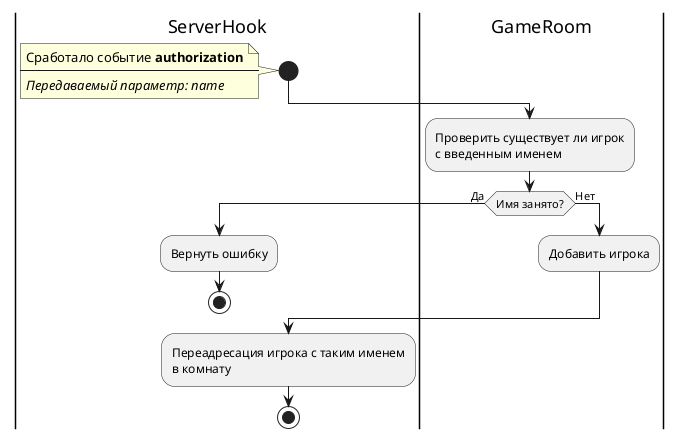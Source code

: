 @startuml eventAuthorization
|ServerHook|
start
note
Сработало событие **authorization**
----
//Передаваемый параметр: name//
end note

|GameRoom|
:Проверить существует ли игрок
с введенным именем;

if (Имя занято?) then (Да)
  |ServerHook|
  :Вернуть ошибку;
  stop
else (Нет)
  |GameRoom|
  :Добавить игрока;
endif

|ServerHook|
:Переадресация игрока с таким именем
в комнату;
stop
@enduml

